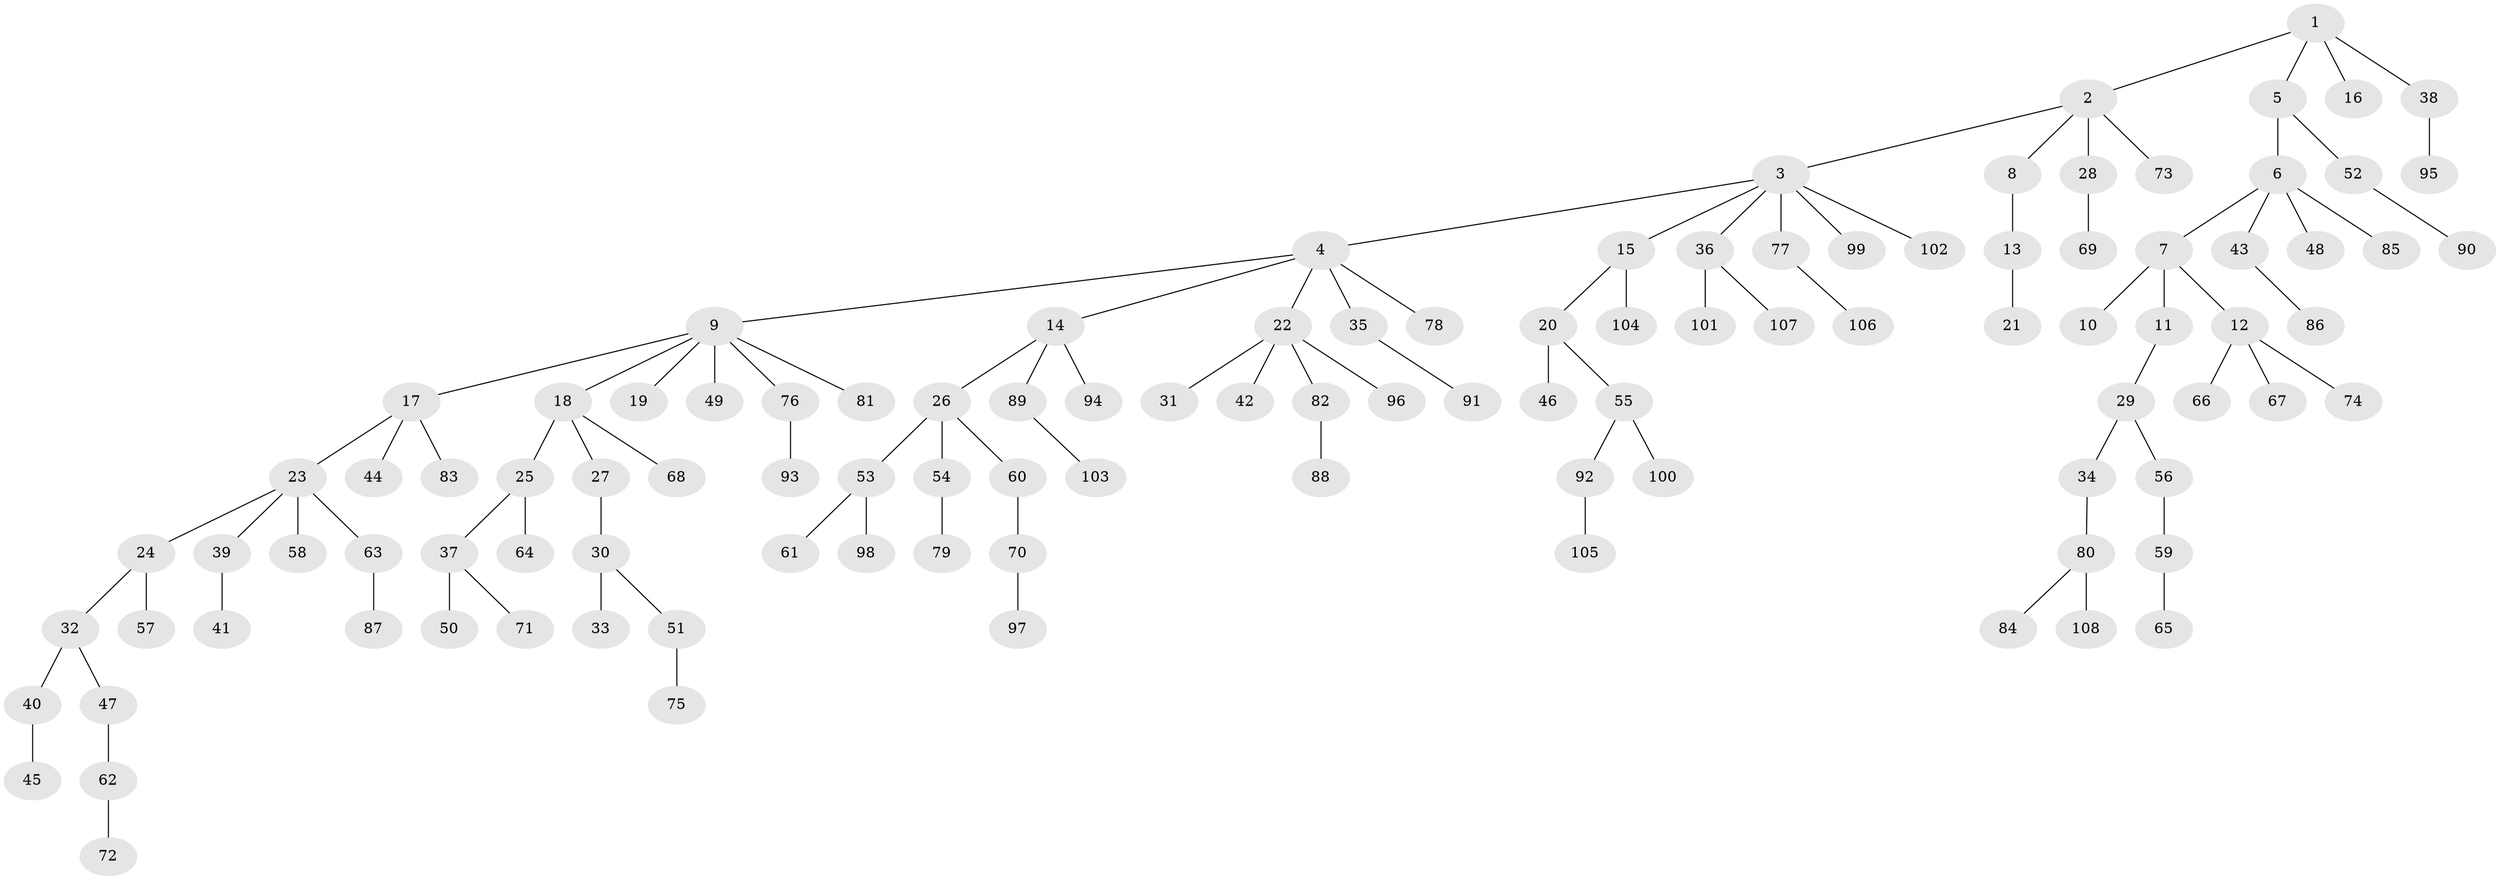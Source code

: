 // Generated by graph-tools (version 1.1) at 2025/15/03/09/25 04:15:28]
// undirected, 108 vertices, 107 edges
graph export_dot {
graph [start="1"]
  node [color=gray90,style=filled];
  1;
  2;
  3;
  4;
  5;
  6;
  7;
  8;
  9;
  10;
  11;
  12;
  13;
  14;
  15;
  16;
  17;
  18;
  19;
  20;
  21;
  22;
  23;
  24;
  25;
  26;
  27;
  28;
  29;
  30;
  31;
  32;
  33;
  34;
  35;
  36;
  37;
  38;
  39;
  40;
  41;
  42;
  43;
  44;
  45;
  46;
  47;
  48;
  49;
  50;
  51;
  52;
  53;
  54;
  55;
  56;
  57;
  58;
  59;
  60;
  61;
  62;
  63;
  64;
  65;
  66;
  67;
  68;
  69;
  70;
  71;
  72;
  73;
  74;
  75;
  76;
  77;
  78;
  79;
  80;
  81;
  82;
  83;
  84;
  85;
  86;
  87;
  88;
  89;
  90;
  91;
  92;
  93;
  94;
  95;
  96;
  97;
  98;
  99;
  100;
  101;
  102;
  103;
  104;
  105;
  106;
  107;
  108;
  1 -- 2;
  1 -- 5;
  1 -- 16;
  1 -- 38;
  2 -- 3;
  2 -- 8;
  2 -- 28;
  2 -- 73;
  3 -- 4;
  3 -- 15;
  3 -- 36;
  3 -- 77;
  3 -- 99;
  3 -- 102;
  4 -- 9;
  4 -- 14;
  4 -- 22;
  4 -- 35;
  4 -- 78;
  5 -- 6;
  5 -- 52;
  6 -- 7;
  6 -- 43;
  6 -- 48;
  6 -- 85;
  7 -- 10;
  7 -- 11;
  7 -- 12;
  8 -- 13;
  9 -- 17;
  9 -- 18;
  9 -- 19;
  9 -- 49;
  9 -- 76;
  9 -- 81;
  11 -- 29;
  12 -- 66;
  12 -- 67;
  12 -- 74;
  13 -- 21;
  14 -- 26;
  14 -- 89;
  14 -- 94;
  15 -- 20;
  15 -- 104;
  17 -- 23;
  17 -- 44;
  17 -- 83;
  18 -- 25;
  18 -- 27;
  18 -- 68;
  20 -- 46;
  20 -- 55;
  22 -- 31;
  22 -- 42;
  22 -- 82;
  22 -- 96;
  23 -- 24;
  23 -- 39;
  23 -- 58;
  23 -- 63;
  24 -- 32;
  24 -- 57;
  25 -- 37;
  25 -- 64;
  26 -- 53;
  26 -- 54;
  26 -- 60;
  27 -- 30;
  28 -- 69;
  29 -- 34;
  29 -- 56;
  30 -- 33;
  30 -- 51;
  32 -- 40;
  32 -- 47;
  34 -- 80;
  35 -- 91;
  36 -- 101;
  36 -- 107;
  37 -- 50;
  37 -- 71;
  38 -- 95;
  39 -- 41;
  40 -- 45;
  43 -- 86;
  47 -- 62;
  51 -- 75;
  52 -- 90;
  53 -- 61;
  53 -- 98;
  54 -- 79;
  55 -- 92;
  55 -- 100;
  56 -- 59;
  59 -- 65;
  60 -- 70;
  62 -- 72;
  63 -- 87;
  70 -- 97;
  76 -- 93;
  77 -- 106;
  80 -- 84;
  80 -- 108;
  82 -- 88;
  89 -- 103;
  92 -- 105;
}
